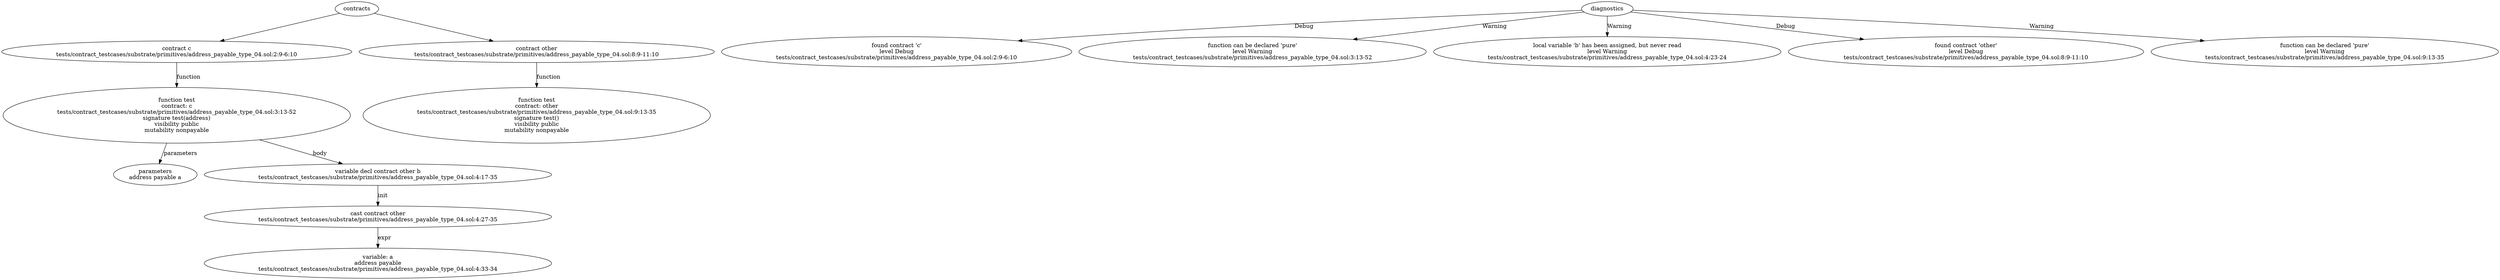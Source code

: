 strict digraph "tests/contract_testcases/substrate/primitives/address_payable_type_04.sol" {
	contract [label="contract c\ntests/contract_testcases/substrate/primitives/address_payable_type_04.sol:2:9-6:10"]
	test [label="function test\ncontract: c\ntests/contract_testcases/substrate/primitives/address_payable_type_04.sol:3:13-52\nsignature test(address)\nvisibility public\nmutability nonpayable"]
	parameters [label="parameters\naddress payable a"]
	var_decl [label="variable decl contract other b\ntests/contract_testcases/substrate/primitives/address_payable_type_04.sol:4:17-35"]
	cast [label="cast contract other\ntests/contract_testcases/substrate/primitives/address_payable_type_04.sol:4:27-35"]
	variable [label="variable: a\naddress payable\ntests/contract_testcases/substrate/primitives/address_payable_type_04.sol:4:33-34"]
	contract_7 [label="contract other\ntests/contract_testcases/substrate/primitives/address_payable_type_04.sol:8:9-11:10"]
	test_8 [label="function test\ncontract: other\ntests/contract_testcases/substrate/primitives/address_payable_type_04.sol:9:13-35\nsignature test()\nvisibility public\nmutability nonpayable"]
	diagnostic [label="found contract 'c'\nlevel Debug\ntests/contract_testcases/substrate/primitives/address_payable_type_04.sol:2:9-6:10"]
	diagnostic_11 [label="function can be declared 'pure'\nlevel Warning\ntests/contract_testcases/substrate/primitives/address_payable_type_04.sol:3:13-52"]
	diagnostic_12 [label="local variable 'b' has been assigned, but never read\nlevel Warning\ntests/contract_testcases/substrate/primitives/address_payable_type_04.sol:4:23-24"]
	diagnostic_13 [label="found contract 'other'\nlevel Debug\ntests/contract_testcases/substrate/primitives/address_payable_type_04.sol:8:9-11:10"]
	diagnostic_14 [label="function can be declared 'pure'\nlevel Warning\ntests/contract_testcases/substrate/primitives/address_payable_type_04.sol:9:13-35"]
	contracts -> contract
	contract -> test [label="function"]
	test -> parameters [label="parameters"]
	test -> var_decl [label="body"]
	var_decl -> cast [label="init"]
	cast -> variable [label="expr"]
	contracts -> contract_7
	contract_7 -> test_8 [label="function"]
	diagnostics -> diagnostic [label="Debug"]
	diagnostics -> diagnostic_11 [label="Warning"]
	diagnostics -> diagnostic_12 [label="Warning"]
	diagnostics -> diagnostic_13 [label="Debug"]
	diagnostics -> diagnostic_14 [label="Warning"]
}
